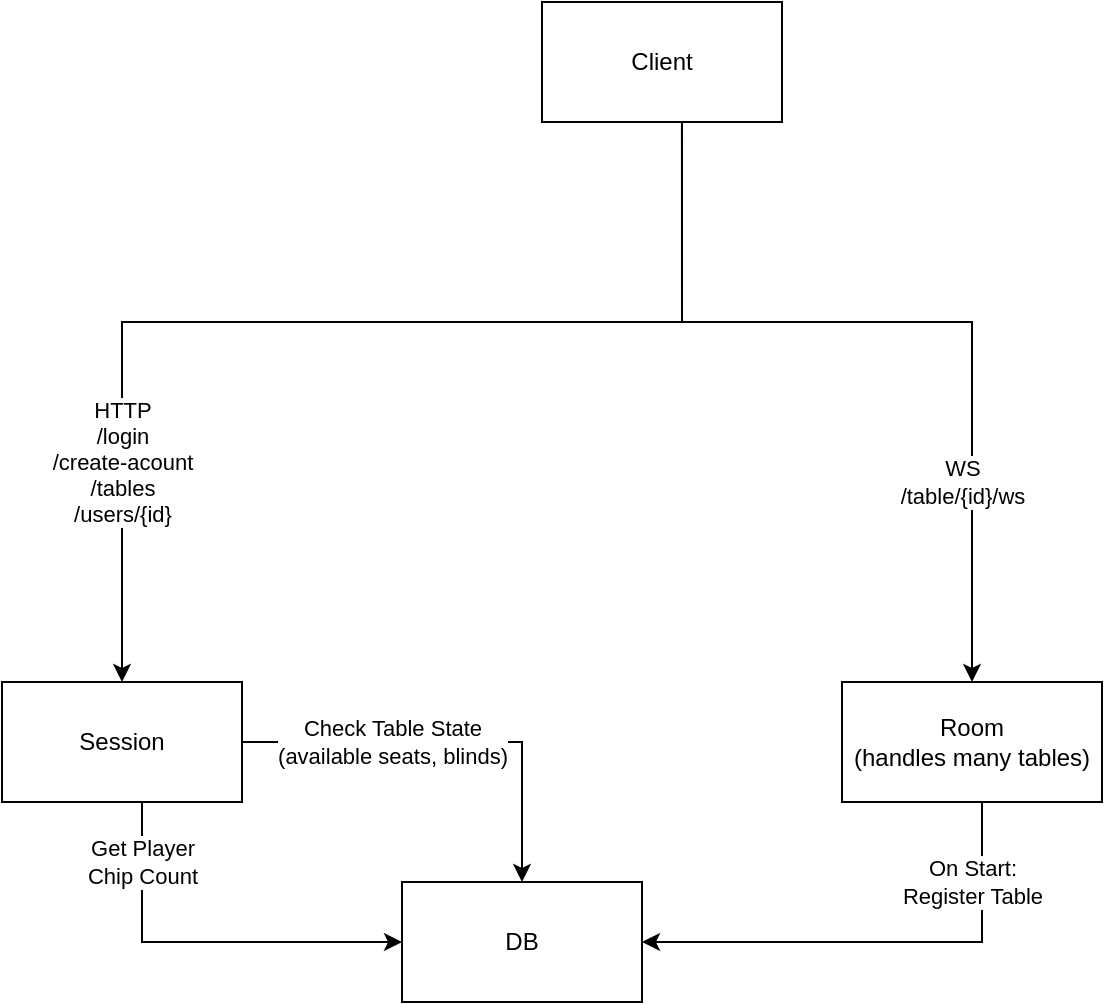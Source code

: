 <mxfile version="28.0.4">
  <diagram name="Page-1" id="IprevzNj0-KdUR3pvWoR">
    <mxGraphModel dx="1426" dy="751" grid="1" gridSize="10" guides="1" tooltips="1" connect="1" arrows="1" fold="1" page="0" pageScale="1" pageWidth="850" pageHeight="1100" math="0" shadow="0">
      <root>
        <mxCell id="0" />
        <mxCell id="1" parent="0" />
        <mxCell id="p1yeKm66osvrQz-1O5FP-1" value="Client" style="rounded=0;whiteSpace=wrap;html=1;" vertex="1" parent="1">
          <mxGeometry x="410" y="70" width="120" height="60" as="geometry" />
        </mxCell>
        <mxCell id="p1yeKm66osvrQz-1O5FP-16" style="edgeStyle=orthogonalEdgeStyle;rounded=0;orthogonalLoop=1;jettySize=auto;html=1;entryX=0.5;entryY=0;entryDx=0;entryDy=0;" edge="1" parent="1" source="p1yeKm66osvrQz-1O5FP-2" target="p1yeKm66osvrQz-1O5FP-5">
          <mxGeometry relative="1" as="geometry">
            <mxPoint x="400" y="500" as="targetPoint" />
            <Array as="points">
              <mxPoint x="400" y="440" />
            </Array>
          </mxGeometry>
        </mxCell>
        <mxCell id="p1yeKm66osvrQz-1O5FP-17" value="Check Table State&lt;br&gt;(available seats, blinds)" style="edgeLabel;html=1;align=center;verticalAlign=middle;resizable=0;points=[];" vertex="1" connectable="0" parent="p1yeKm66osvrQz-1O5FP-16">
          <mxGeometry x="-0.226" y="2" relative="1" as="geometry">
            <mxPoint x="-7" y="2" as="offset" />
          </mxGeometry>
        </mxCell>
        <mxCell id="p1yeKm66osvrQz-1O5FP-39" style="edgeStyle=orthogonalEdgeStyle;rounded=0;orthogonalLoop=1;jettySize=auto;html=1;entryX=0;entryY=0.5;entryDx=0;entryDy=0;" edge="1" parent="1" source="p1yeKm66osvrQz-1O5FP-2" target="p1yeKm66osvrQz-1O5FP-5">
          <mxGeometry relative="1" as="geometry">
            <mxPoint x="380" y="710" as="targetPoint" />
            <Array as="points">
              <mxPoint x="210" y="540" />
            </Array>
          </mxGeometry>
        </mxCell>
        <mxCell id="p1yeKm66osvrQz-1O5FP-40" value="Get Player&lt;br&gt;Chip Count" style="edgeLabel;html=1;align=center;verticalAlign=middle;resizable=0;points=[];" vertex="1" connectable="0" parent="p1yeKm66osvrQz-1O5FP-39">
          <mxGeometry x="-0.482" y="3" relative="1" as="geometry">
            <mxPoint x="-3" y="-22" as="offset" />
          </mxGeometry>
        </mxCell>
        <mxCell id="p1yeKm66osvrQz-1O5FP-2" value="Session" style="rounded=0;whiteSpace=wrap;html=1;" vertex="1" parent="1">
          <mxGeometry x="140" y="410" width="120" height="60" as="geometry" />
        </mxCell>
        <mxCell id="p1yeKm66osvrQz-1O5FP-18" style="edgeStyle=orthogonalEdgeStyle;rounded=0;orthogonalLoop=1;jettySize=auto;html=1;entryX=1;entryY=0.5;entryDx=0;entryDy=0;" edge="1" parent="1" source="p1yeKm66osvrQz-1O5FP-4" target="p1yeKm66osvrQz-1O5FP-5">
          <mxGeometry relative="1" as="geometry">
            <mxPoint x="720" y="565" as="targetPoint" />
            <Array as="points">
              <mxPoint x="630" y="540" />
            </Array>
          </mxGeometry>
        </mxCell>
        <mxCell id="p1yeKm66osvrQz-1O5FP-19" value="On Start:&lt;br&gt;Register Table" style="edgeLabel;html=1;align=center;verticalAlign=middle;resizable=0;points=[];" vertex="1" connectable="0" parent="p1yeKm66osvrQz-1O5FP-18">
          <mxGeometry x="0.257" y="-2" relative="1" as="geometry">
            <mxPoint x="76" y="-28" as="offset" />
          </mxGeometry>
        </mxCell>
        <mxCell id="p1yeKm66osvrQz-1O5FP-4" value="Room&lt;br&gt;(handles many tables)" style="rounded=0;whiteSpace=wrap;html=1;" vertex="1" parent="1">
          <mxGeometry x="560" y="410" width="130" height="60" as="geometry" />
        </mxCell>
        <mxCell id="p1yeKm66osvrQz-1O5FP-5" value="DB" style="rounded=0;whiteSpace=wrap;html=1;" vertex="1" parent="1">
          <mxGeometry x="340" y="510" width="120" height="60" as="geometry" />
        </mxCell>
        <mxCell id="p1yeKm66osvrQz-1O5FP-26" style="edgeStyle=orthogonalEdgeStyle;rounded=0;orthogonalLoop=1;jettySize=auto;html=1;entryX=0.5;entryY=0;entryDx=0;entryDy=0;exitX=0.583;exitY=1.033;exitDx=0;exitDy=0;exitPerimeter=0;" edge="1" parent="1" source="p1yeKm66osvrQz-1O5FP-1" target="p1yeKm66osvrQz-1O5FP-2">
          <mxGeometry relative="1" as="geometry">
            <mxPoint x="410" y="220" as="sourcePoint" />
            <Array as="points">
              <mxPoint x="480" y="230" />
              <mxPoint x="200" y="230" />
            </Array>
          </mxGeometry>
        </mxCell>
        <mxCell id="p1yeKm66osvrQz-1O5FP-27" value="HTTP&lt;br&gt;/login&lt;br&gt;/create-acount&lt;br&gt;/tables&lt;br&gt;/users/{id}" style="edgeLabel;html=1;align=center;verticalAlign=middle;resizable=0;points=[];" vertex="1" connectable="0" parent="p1yeKm66osvrQz-1O5FP-26">
          <mxGeometry x="-0.036" y="-2" relative="1" as="geometry">
            <mxPoint x="-109" y="72" as="offset" />
          </mxGeometry>
        </mxCell>
        <mxCell id="p1yeKm66osvrQz-1O5FP-28" style="edgeStyle=orthogonalEdgeStyle;rounded=0;orthogonalLoop=1;jettySize=auto;html=1;entryX=0.5;entryY=0;entryDx=0;entryDy=0;" edge="1" parent="1" target="p1yeKm66osvrQz-1O5FP-4">
          <mxGeometry relative="1" as="geometry">
            <mxPoint x="480" y="130" as="sourcePoint" />
            <Array as="points">
              <mxPoint x="480" y="230" />
              <mxPoint x="625" y="230" />
            </Array>
          </mxGeometry>
        </mxCell>
        <mxCell id="p1yeKm66osvrQz-1O5FP-29" value="WS&lt;br&gt;/table/{id}/ws" style="edgeLabel;html=1;align=center;verticalAlign=middle;resizable=0;points=[];" vertex="1" connectable="0" parent="p1yeKm66osvrQz-1O5FP-28">
          <mxGeometry x="-0.435" y="-4" relative="1" as="geometry">
            <mxPoint x="120" y="76" as="offset" />
          </mxGeometry>
        </mxCell>
      </root>
    </mxGraphModel>
  </diagram>
</mxfile>
